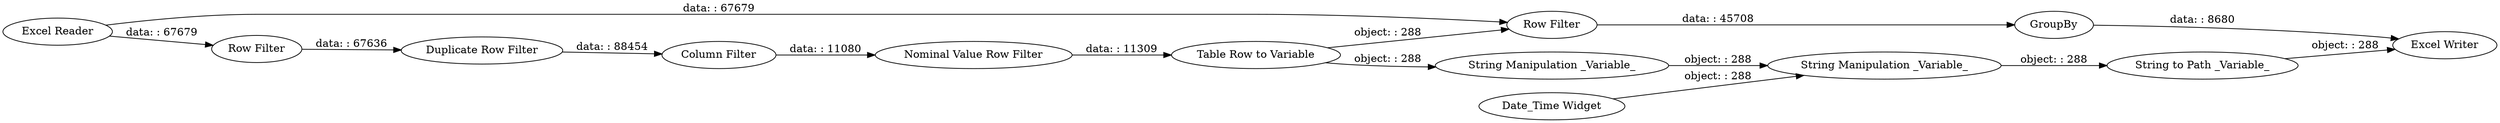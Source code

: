 digraph {
	"2320069561443693612_10" [label="String Manipulation _Variable_"]
	"2320069561443693612_13" [label="Nominal Value Row Filter"]
	"2320069561443693612_3" [label="Row Filter"]
	"2320069561443693612_14" [label="Table Row to Variable"]
	"2320069561443693612_2" [label="Duplicate Row Filter"]
	"2320069561443693612_7" [label=GroupBy]
	"2320069561443693612_6" [label="Row Filter"]
	"2320069561443693612_8" [label="Excel Writer"]
	"2320069561443693612_12" [label="String to Path _Variable_"]
	"2320069561443693612_9" [label="String Manipulation _Variable_"]
	"2320069561443693612_4" [label="Column Filter"]
	"2320069561443693612_11" [label="Date_Time Widget"]
	"2320069561443693612_1" [label="Excel Reader"]
	"2320069561443693612_13" -> "2320069561443693612_14" [label="data: : 11309"]
	"2320069561443693612_14" -> "2320069561443693612_6" [label="object: : 288"]
	"2320069561443693612_10" -> "2320069561443693612_12" [label="object: : 288"]
	"2320069561443693612_6" -> "2320069561443693612_7" [label="data: : 45708"]
	"2320069561443693612_1" -> "2320069561443693612_6" [label="data: : 67679"]
	"2320069561443693612_7" -> "2320069561443693612_8" [label="data: : 8680"]
	"2320069561443693612_12" -> "2320069561443693612_8" [label="object: : 288"]
	"2320069561443693612_3" -> "2320069561443693612_2" [label="data: : 67636"]
	"2320069561443693612_9" -> "2320069561443693612_10" [label="object: : 288"]
	"2320069561443693612_4" -> "2320069561443693612_13" [label="data: : 11080"]
	"2320069561443693612_11" -> "2320069561443693612_10" [label="object: : 288"]
	"2320069561443693612_14" -> "2320069561443693612_9" [label="object: : 288"]
	"2320069561443693612_1" -> "2320069561443693612_3" [label="data: : 67679"]
	"2320069561443693612_2" -> "2320069561443693612_4" [label="data: : 88454"]
	rankdir=LR
}

